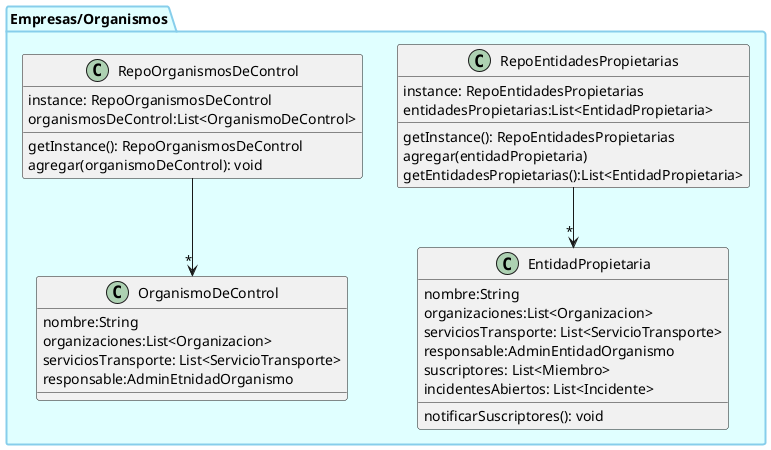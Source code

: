 @startuml
'https://plantuml.com/class-diagram

package Empresas/Organismos #back:lightcyan;line:skyblue;line.bold{
    class EntidadPropietaria{
        nombre:String
        organizaciones:List<Organizacion>
        serviciosTransporte: List<ServicioTransporte>
        responsable:AdminEntidadOrganismo
        suscriptores: List<Miembro>
        incidentesAbiertos: List<Incidente>

        notificarSuscriptores(): void
    }

    class RepoEntidadesPropietarias{
        instance: RepoEntidadesPropietarias
        entidadesPropietarias:List<EntidadPropietaria>

        getInstance(): RepoEntidadesPropietarias
        agregar(entidadPropietaria)
        getEntidadesPropietarias():List<EntidadPropietaria>
    }

    class OrganismoDeControl{
        nombre:String
        organizaciones:List<Organizacion>
        serviciosTransporte: List<ServicioTransporte>
        responsable:AdminEtnidadOrganismo
    }

    class RepoOrganismosDeControl{
        instance: RepoOrganismosDeControl
        organismosDeControl:List<OrganismoDeControl>

        getInstance(): RepoOrganismosDeControl
        agregar(organismoDeControl): void
    }

    RepoEntidadesPropietarias-->"*"EntidadPropietaria
    RepoOrganismosDeControl-->"*"OrganismoDeControl
}

@enduml